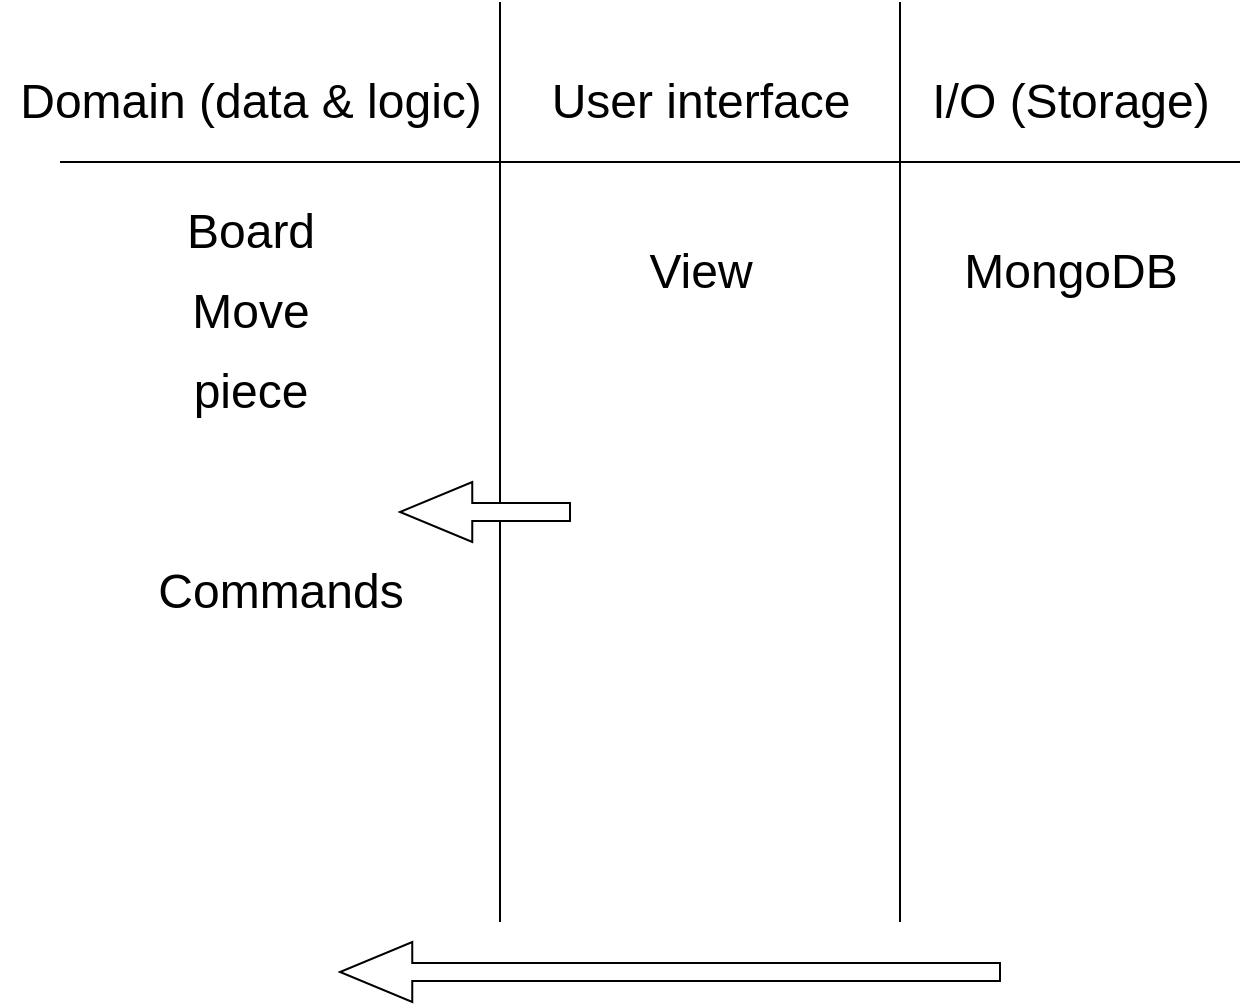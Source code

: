 <mxfile version="15.4.0" type="device"><diagram id="UH5CtoIF0VWjbEvMi7MG" name="Page-1"><mxGraphModel dx="657" dy="1161" grid="1" gridSize="10" guides="1" tooltips="1" connect="1" arrows="1" fold="1" page="1" pageScale="1" pageWidth="827" pageHeight="1169" math="0" shadow="0"><root><mxCell id="bbuinQwwOlozl3t6I0SO-0"/><mxCell id="bbuinQwwOlozl3t6I0SO-1" parent="bbuinQwwOlozl3t6I0SO-0"/><mxCell id="E-IGRXlOE3O0nWqE9H8h-0" value="Domain (data &amp;amp; logic)" style="text;html=1;align=center;verticalAlign=middle;resizable=0;points=[];autosize=1;strokeColor=none;fillColor=none;fontSize=24;" parent="bbuinQwwOlozl3t6I0SO-1" vertex="1"><mxGeometry x="10" y="75" width="250" height="30" as="geometry"/></mxCell><mxCell id="E-IGRXlOE3O0nWqE9H8h-3" value="I/O (Storage)" style="text;html=1;align=center;verticalAlign=middle;resizable=0;points=[];autosize=1;strokeColor=none;fillColor=none;fontSize=24;" parent="bbuinQwwOlozl3t6I0SO-1" vertex="1"><mxGeometry x="470" y="75" width="150" height="30" as="geometry"/></mxCell><mxCell id="E-IGRXlOE3O0nWqE9H8h-4" value="User interface" style="text;html=1;align=center;verticalAlign=middle;resizable=0;points=[];autosize=1;strokeColor=none;fillColor=none;fontSize=24;" parent="bbuinQwwOlozl3t6I0SO-1" vertex="1"><mxGeometry x="280" y="75" width="160" height="30" as="geometry"/></mxCell><mxCell id="E-IGRXlOE3O0nWqE9H8h-5" value="" style="endArrow=none;html=1;rounded=0;edgeStyle=orthogonalEdgeStyle;" parent="bbuinQwwOlozl3t6I0SO-1" edge="1"><mxGeometry width="50" height="50" relative="1" as="geometry"><mxPoint x="260" y="500" as="sourcePoint"/><mxPoint x="260" y="40" as="targetPoint"/></mxGeometry></mxCell><mxCell id="E-IGRXlOE3O0nWqE9H8h-6" value="" style="endArrow=none;html=1;rounded=0;edgeStyle=orthogonalEdgeStyle;" parent="bbuinQwwOlozl3t6I0SO-1" edge="1"><mxGeometry width="50" height="50" relative="1" as="geometry"><mxPoint x="460" y="500" as="sourcePoint"/><mxPoint x="460" y="40" as="targetPoint"/></mxGeometry></mxCell><mxCell id="E-IGRXlOE3O0nWqE9H8h-7" value="" style="endArrow=none;html=1;rounded=0;edgeStyle=orthogonalEdgeStyle;" parent="bbuinQwwOlozl3t6I0SO-1" edge="1"><mxGeometry width="50" height="50" relative="1" as="geometry"><mxPoint x="630" y="120" as="sourcePoint"/><mxPoint x="40" y="120" as="targetPoint"/></mxGeometry></mxCell><mxCell id="smCQf9OmdGvAcP7e1jWv-2" value="&lt;font color=&quot;#000000&quot;&gt;Board&lt;/font&gt;" style="text;html=1;align=center;verticalAlign=middle;resizable=0;points=[];autosize=1;strokeColor=none;fillColor=none;fontSize=24;fontColor=#FF0000;" parent="bbuinQwwOlozl3t6I0SO-1" vertex="1"><mxGeometry x="95" y="140" width="80" height="30" as="geometry"/></mxCell><mxCell id="smCQf9OmdGvAcP7e1jWv-9" value="" style="html=1;shadow=0;dashed=0;align=center;verticalAlign=middle;shape=mxgraph.arrows2.arrow;dy=0.7;dx=36.13;notch=0;fontSize=24;fontColor=#FF0000;direction=west;" parent="bbuinQwwOlozl3t6I0SO-1" vertex="1"><mxGeometry x="210" y="280" width="85" height="30" as="geometry"/></mxCell><mxCell id="smCQf9OmdGvAcP7e1jWv-10" value="" style="html=1;shadow=0;dashed=0;align=center;verticalAlign=middle;shape=mxgraph.arrows2.arrow;dy=0.7;dx=36.13;notch=0;fontSize=24;fontColor=#FF0000;direction=west;" parent="bbuinQwwOlozl3t6I0SO-1" vertex="1"><mxGeometry x="180" y="510" width="330" height="30" as="geometry"/></mxCell><mxCell id="qJ-3iru7p8VhFzh4gfh8-0" value="&lt;font color=&quot;#000000&quot;&gt;Move&lt;/font&gt;" style="text;html=1;align=center;verticalAlign=middle;resizable=0;points=[];autosize=1;strokeColor=none;fillColor=none;fontSize=24;fontColor=#FF0000;" vertex="1" parent="bbuinQwwOlozl3t6I0SO-1"><mxGeometry x="100" y="180" width="70" height="30" as="geometry"/></mxCell><mxCell id="qJ-3iru7p8VhFzh4gfh8-1" value="&lt;font color=&quot;#000000&quot;&gt;piece&lt;/font&gt;" style="text;html=1;align=center;verticalAlign=middle;resizable=0;points=[];autosize=1;strokeColor=none;fillColor=none;fontSize=24;fontColor=#FF0000;" vertex="1" parent="bbuinQwwOlozl3t6I0SO-1"><mxGeometry x="100" y="220" width="70" height="30" as="geometry"/></mxCell><mxCell id="qJ-3iru7p8VhFzh4gfh8-2" value="&lt;font color=&quot;#000000&quot;&gt;Commands&lt;/font&gt;" style="text;html=1;align=center;verticalAlign=middle;resizable=0;points=[];autosize=1;strokeColor=none;fillColor=none;fontSize=24;fontColor=#FF0000;" vertex="1" parent="bbuinQwwOlozl3t6I0SO-1"><mxGeometry x="80" y="320" width="140" height="30" as="geometry"/></mxCell><mxCell id="qJ-3iru7p8VhFzh4gfh8-3" value="&lt;font color=&quot;#000000&quot;&gt;View&lt;br&gt;&lt;/font&gt;" style="text;html=1;align=center;verticalAlign=middle;resizable=0;points=[];autosize=1;strokeColor=none;fillColor=none;fontSize=24;fontColor=#FF0000;" vertex="1" parent="bbuinQwwOlozl3t6I0SO-1"><mxGeometry x="325" y="160" width="70" height="30" as="geometry"/></mxCell><mxCell id="qJ-3iru7p8VhFzh4gfh8-4" value="&lt;font color=&quot;#000000&quot;&gt;MongoDB&lt;br&gt;&lt;/font&gt;" style="text;html=1;align=center;verticalAlign=middle;resizable=0;points=[];autosize=1;strokeColor=none;fillColor=none;fontSize=24;fontColor=#FF0000;" vertex="1" parent="bbuinQwwOlozl3t6I0SO-1"><mxGeometry x="485" y="160" width="120" height="30" as="geometry"/></mxCell></root></mxGraphModel></diagram></mxfile>